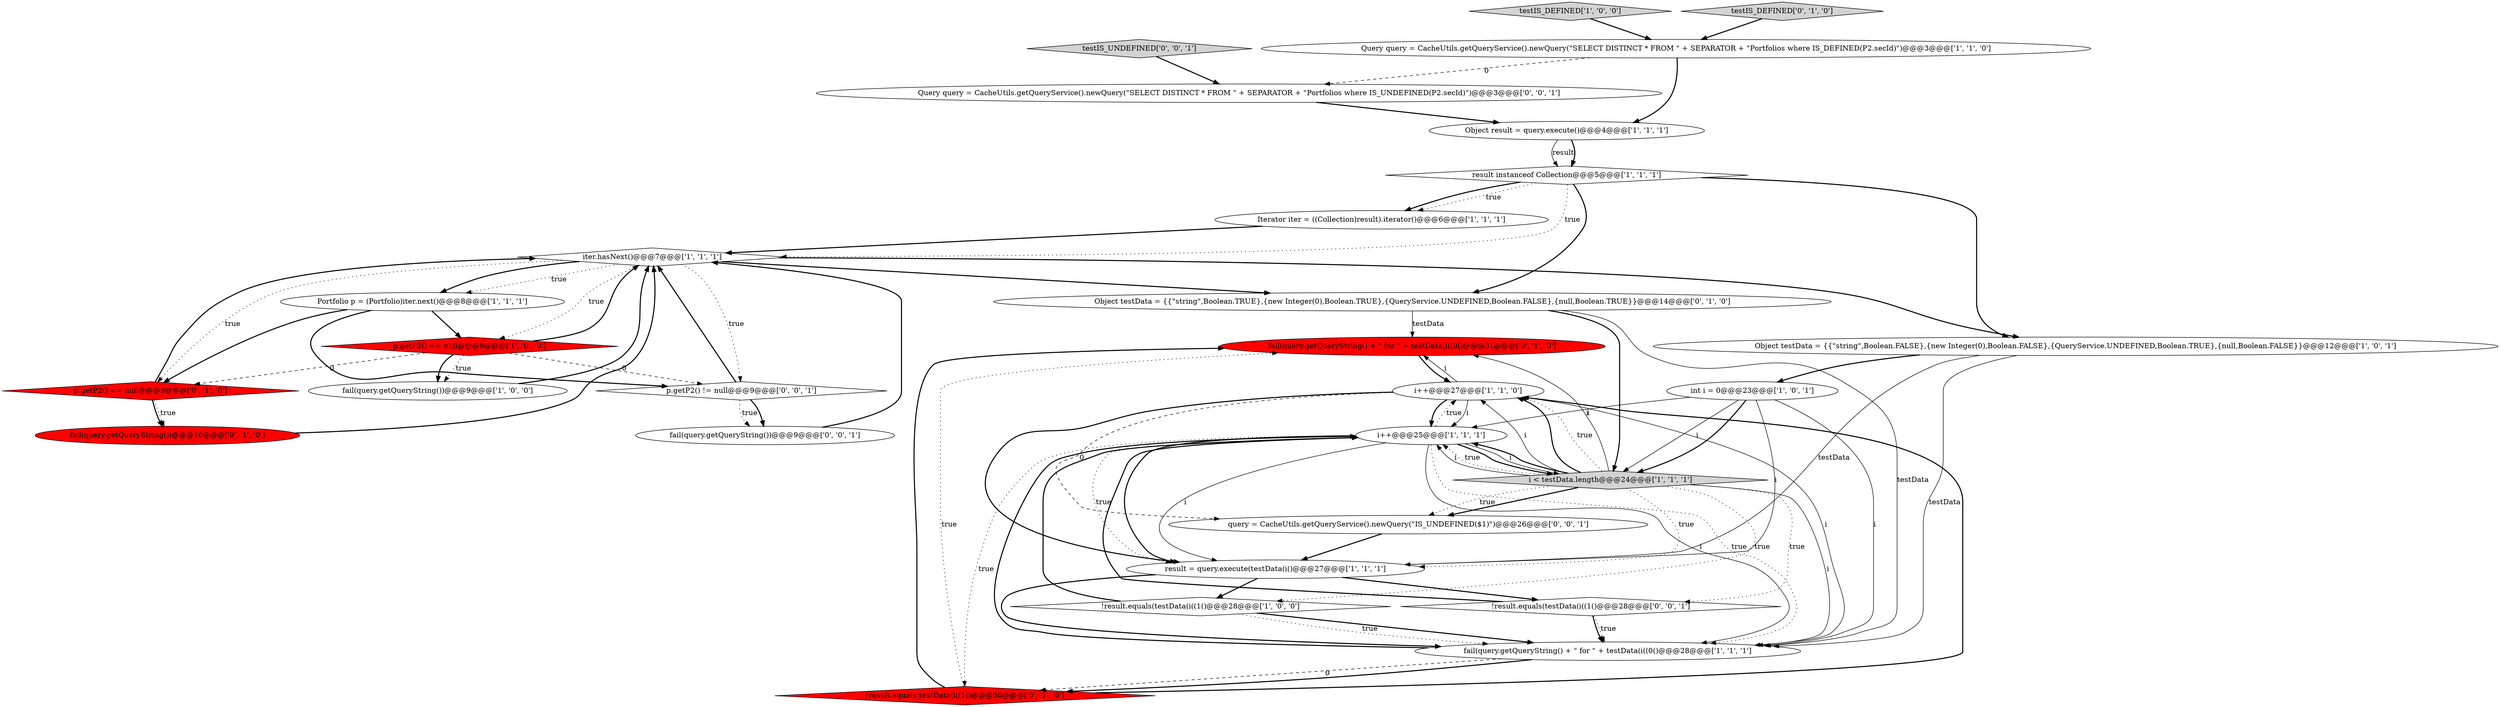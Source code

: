 digraph {
13 [style = filled, label = "Object result = query.execute()@@@4@@@['1', '1', '1']", fillcolor = white, shape = ellipse image = "AAA0AAABBB1BBB"];
5 [style = filled, label = "i++@@@25@@@['1', '1', '1']", fillcolor = white, shape = ellipse image = "AAA0AAABBB1BBB"];
6 [style = filled, label = "Iterator iter = ((Collection)result).iterator()@@@6@@@['1', '1', '1']", fillcolor = white, shape = ellipse image = "AAA0AAABBB1BBB"];
19 [style = filled, label = "Object testData = {{\"string\",Boolean.TRUE},{new Integer(0),Boolean.TRUE},{QueryService.UNDEFINED,Boolean.FALSE},{null,Boolean.TRUE}}@@@14@@@['0', '1', '0']", fillcolor = white, shape = ellipse image = "AAA0AAABBB2BBB"];
12 [style = filled, label = "!result.equals(testData(i((1()@@@28@@@['1', '0', '0']", fillcolor = white, shape = diamond image = "AAA0AAABBB1BBB"];
17 [style = filled, label = "fail(query.getQueryString() + \" for \" + testData(i((0()@@@31@@@['0', '1', '0']", fillcolor = red, shape = ellipse image = "AAA1AAABBB2BBB"];
8 [style = filled, label = "Object testData = {{\"string\",Boolean.FALSE},{new Integer(0),Boolean.FALSE},{QueryService.UNDEFINED,Boolean.TRUE},{null,Boolean.FALSE}}@@@12@@@['1', '0', '1']", fillcolor = white, shape = ellipse image = "AAA0AAABBB1BBB"];
14 [style = filled, label = "iter.hasNext()@@@7@@@['1', '1', '1']", fillcolor = white, shape = diamond image = "AAA0AAABBB1BBB"];
25 [style = filled, label = "Query query = CacheUtils.getQueryService().newQuery(\"SELECT DISTINCT * FROM \" + SEPARATOR + \"Portfolios where IS_UNDEFINED(P2.secId)\")@@@3@@@['0', '0', '1']", fillcolor = white, shape = ellipse image = "AAA0AAABBB3BBB"];
28 [style = filled, label = "testIS_UNDEFINED['0', '0', '1']", fillcolor = lightgray, shape = diamond image = "AAA0AAABBB3BBB"];
23 [style = filled, label = "!result.equals(testData(i((1()@@@28@@@['0', '0', '1']", fillcolor = white, shape = diamond image = "AAA0AAABBB3BBB"];
7 [style = filled, label = "Portfolio p = (Portfolio)iter.next()@@@8@@@['1', '1', '1']", fillcolor = white, shape = ellipse image = "AAA0AAABBB1BBB"];
10 [style = filled, label = "testIS_DEFINED['1', '0', '0']", fillcolor = lightgray, shape = diamond image = "AAA0AAABBB1BBB"];
21 [style = filled, label = "p.getP2() == null@@@9@@@['0', '1', '0']", fillcolor = red, shape = diamond image = "AAA1AAABBB2BBB"];
9 [style = filled, label = "i < testData.length@@@24@@@['1', '1', '1']", fillcolor = lightgray, shape = diamond image = "AAA0AAABBB1BBB"];
15 [style = filled, label = "p.getP2() == null@@@9@@@['1', '0', '0']", fillcolor = red, shape = diamond image = "AAA1AAABBB1BBB"];
18 [style = filled, label = "testIS_DEFINED['0', '1', '0']", fillcolor = lightgray, shape = diamond image = "AAA0AAABBB2BBB"];
22 [style = filled, label = "!result.equals(testData(i((1()@@@30@@@['0', '1', '0']", fillcolor = red, shape = diamond image = "AAA1AAABBB2BBB"];
1 [style = filled, label = "i++@@@27@@@['1', '1', '0']", fillcolor = white, shape = ellipse image = "AAA0AAABBB1BBB"];
2 [style = filled, label = "Query query = CacheUtils.getQueryService().newQuery(\"SELECT DISTINCT * FROM \" + SEPARATOR + \"Portfolios where IS_DEFINED(P2.secId)\")@@@3@@@['1', '1', '0']", fillcolor = white, shape = ellipse image = "AAA0AAABBB1BBB"];
11 [style = filled, label = "fail(query.getQueryString())@@@9@@@['1', '0', '0']", fillcolor = white, shape = ellipse image = "AAA0AAABBB1BBB"];
0 [style = filled, label = "result instanceof Collection@@@5@@@['1', '1', '1']", fillcolor = white, shape = diamond image = "AAA0AAABBB1BBB"];
4 [style = filled, label = "result = query.execute(testData(i()@@@27@@@['1', '1', '1']", fillcolor = white, shape = ellipse image = "AAA0AAABBB1BBB"];
24 [style = filled, label = "fail(query.getQueryString())@@@9@@@['0', '0', '1']", fillcolor = white, shape = ellipse image = "AAA0AAABBB3BBB"];
16 [style = filled, label = "fail(query.getQueryString() + \" for \" + testData(i((0()@@@28@@@['1', '1', '1']", fillcolor = white, shape = ellipse image = "AAA0AAABBB1BBB"];
26 [style = filled, label = "p.getP2() != null@@@9@@@['0', '0', '1']", fillcolor = white, shape = diamond image = "AAA0AAABBB3BBB"];
27 [style = filled, label = "query = CacheUtils.getQueryService().newQuery(\"IS_UNDEFINED($1)\")@@@26@@@['0', '0', '1']", fillcolor = white, shape = ellipse image = "AAA0AAABBB3BBB"];
20 [style = filled, label = "fail(query.getQueryString())@@@10@@@['0', '1', '0']", fillcolor = red, shape = ellipse image = "AAA1AAABBB2BBB"];
3 [style = filled, label = "int i = 0@@@23@@@['1', '0', '1']", fillcolor = white, shape = ellipse image = "AAA0AAABBB1BBB"];
1->5 [style = bold, label=""];
9->12 [style = dotted, label="true"];
3->16 [style = solid, label="i"];
12->5 [style = bold, label=""];
5->9 [style = bold, label=""];
11->14 [style = bold, label=""];
14->26 [style = dotted, label="true"];
1->27 [style = dashed, label="0"];
5->1 [style = dotted, label="true"];
1->5 [style = solid, label="i"];
19->17 [style = solid, label="testData"];
9->1 [style = solid, label="i"];
0->6 [style = dotted, label="true"];
14->7 [style = bold, label=""];
3->4 [style = solid, label="i"];
7->26 [style = bold, label=""];
3->9 [style = solid, label="i"];
14->21 [style = dotted, label="true"];
15->11 [style = bold, label=""];
19->9 [style = bold, label=""];
5->22 [style = dotted, label="true"];
26->24 [style = dotted, label="true"];
14->7 [style = dotted, label="true"];
0->8 [style = bold, label=""];
9->5 [style = bold, label=""];
28->25 [style = bold, label=""];
8->16 [style = solid, label="testData"];
4->16 [style = bold, label=""];
5->9 [style = solid, label="i"];
1->4 [style = bold, label=""];
5->16 [style = solid, label="i"];
21->20 [style = dotted, label="true"];
0->19 [style = bold, label=""];
26->14 [style = bold, label=""];
20->14 [style = bold, label=""];
9->16 [style = solid, label="i"];
26->24 [style = bold, label=""];
5->4 [style = dotted, label="true"];
8->4 [style = solid, label="testData"];
13->0 [style = solid, label="result"];
15->26 [style = dashed, label="0"];
9->4 [style = dotted, label="true"];
22->17 [style = bold, label=""];
0->14 [style = dotted, label="true"];
10->2 [style = bold, label=""];
14->8 [style = bold, label=""];
9->1 [style = bold, label=""];
4->23 [style = bold, label=""];
13->0 [style = bold, label=""];
16->22 [style = dashed, label="0"];
23->16 [style = dotted, label="true"];
1->17 [style = solid, label="i"];
23->5 [style = bold, label=""];
17->1 [style = bold, label=""];
15->14 [style = bold, label=""];
3->5 [style = solid, label="i"];
9->5 [style = solid, label="i"];
8->3 [style = bold, label=""];
15->21 [style = dashed, label="0"];
14->19 [style = bold, label=""];
9->27 [style = bold, label=""];
3->9 [style = bold, label=""];
19->16 [style = solid, label="testData"];
9->23 [style = dotted, label="true"];
5->4 [style = bold, label=""];
5->16 [style = dotted, label="true"];
15->11 [style = dotted, label="true"];
9->1 [style = dotted, label="true"];
2->25 [style = dashed, label="0"];
16->5 [style = bold, label=""];
4->12 [style = bold, label=""];
7->15 [style = bold, label=""];
22->1 [style = bold, label=""];
21->14 [style = bold, label=""];
9->5 [style = dotted, label="true"];
23->16 [style = bold, label=""];
0->6 [style = bold, label=""];
25->13 [style = bold, label=""];
5->4 [style = solid, label="i"];
9->17 [style = solid, label="i"];
12->16 [style = bold, label=""];
18->2 [style = bold, label=""];
16->22 [style = bold, label=""];
24->14 [style = bold, label=""];
2->13 [style = bold, label=""];
9->27 [style = dotted, label="true"];
6->14 [style = bold, label=""];
1->16 [style = solid, label="i"];
27->4 [style = bold, label=""];
14->15 [style = dotted, label="true"];
21->20 [style = bold, label=""];
12->16 [style = dotted, label="true"];
7->21 [style = bold, label=""];
22->17 [style = dotted, label="true"];
}
